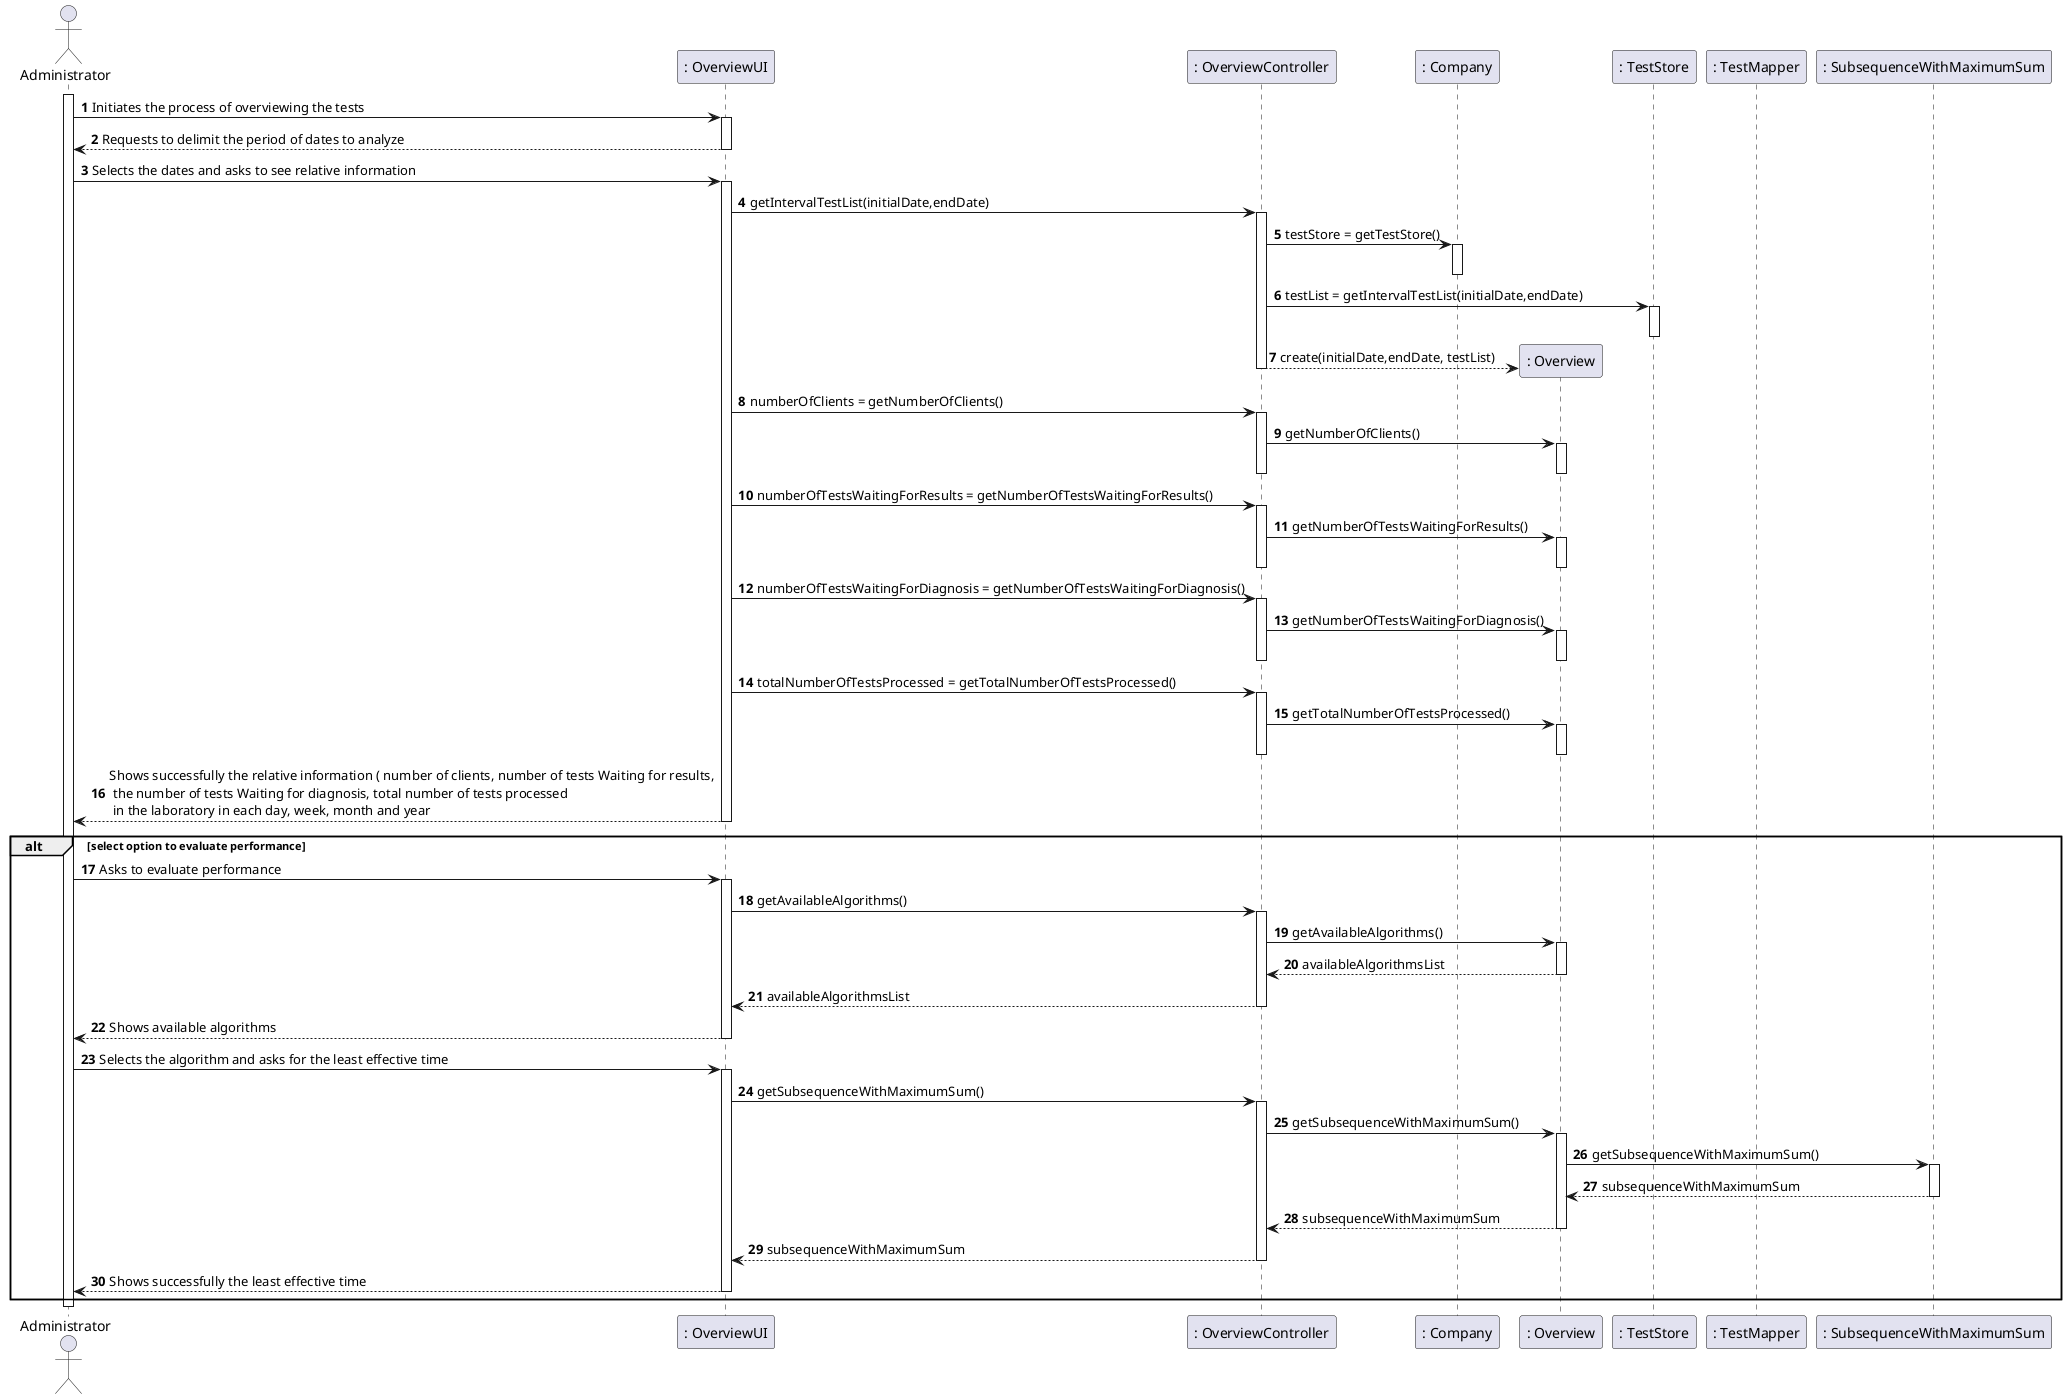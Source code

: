@startuml
autonumber
'hide footbox
actor "Administrator" as ADMIN

participant ": OverviewUI" as UI
participant ": OverviewController" as CTRL
participant ": Company" as COMP
participant ": Overview" as OVERVIEW
participant ": TestStore" as TS
participant ": TestMapper" as tMAPPER
participant ": SubsequenceWithMaximumSum" as interface

activate ADMIN
ADMIN -> UI : Initiates the process of overviewing the tests
activate UI
UI --> ADMIN : Requests to delimit the period of dates to analyze
deactivate UI

ADMIN -> UI : Selects the dates and asks to see relative information
activate UI
UI -> CTRL : getIntervalTestList(initialDate,endDate)
activate CTRL

CTRL -> COMP : testStore = getTestStore()
activate COMP
deactivate COMP
CTRL -> TS : testList = getIntervalTestList(initialDate,endDate)
activate TS
deactivate TS
CTRL --> OVERVIEW** : create(initialDate,endDate, testList)
deactivate CTRL

deactivate CTRL
UI -> CTRL : numberOfClients = getNumberOfClients()
activate CTRL
CTRL -> OVERVIEW : getNumberOfClients()
activate OVERVIEW
deactivate OVERVIEW
deactivate CTRL

UI -> CTRL : numberOfTestsWaitingForResults = getNumberOfTestsWaitingForResults()
activate CTRL
CTRL -> OVERVIEW : getNumberOfTestsWaitingForResults()
activate OVERVIEW
deactivate OVERVIEW
deactivate CTRL

UI -> CTRL : numberOfTestsWaitingForDiagnosis = getNumberOfTestsWaitingForDiagnosis()
activate CTRL
CTRL -> OVERVIEW : getNumberOfTestsWaitingForDiagnosis()
activate OVERVIEW
deactivate OVERVIEW
deactivate CTRL

UI -> CTRL : totalNumberOfTestsProcessed = getTotalNumberOfTestsProcessed()
activate CTRL
CTRL -> OVERVIEW : getTotalNumberOfTestsProcessed()
activate OVERVIEW
deactivate OVERVIEW
deactivate CTRL

UI --> ADMIN : Shows successfully the relative information ( number of clients, number of tests Waiting for results,\n the number of tests Waiting for diagnosis, total number of tests processed \n in the laboratory in each day, week, month and year
deactivate UI
alt select option to evaluate performance
ADMIN -> UI : Asks to evaluate performance
activate UI
UI -> CTRL : getAvailableAlgorithms()
activate CTRL
CTRL -> OVERVIEW : getAvailableAlgorithms()
activate OVERVIEW
OVERVIEW --> CTRL : availableAlgorithmsList
deactivate OVERVIEW
CTRL --> UI : availableAlgorithmsList
deactivate CTRL
UI --> ADMIN : Shows available algorithms
deactivate UI

ADMIN -> UI : Selects the algorithm and asks for the least effective time
activate UI
UI -> CTRL : getSubsequenceWithMaximumSum()
activate CTRL
CTRL -> OVERVIEW : getSubsequenceWithMaximumSum()
activate OVERVIEW
OVERVIEW -> interface : getSubsequenceWithMaximumSum()
activate interface
interface --> OVERVIEW : subsequenceWithMaximumSum
deactivate interface
OVERVIEW --> CTRL : subsequenceWithMaximumSum
deactivate OVERVIEW
CTRL --> UI : subsequenceWithMaximumSum
deactivate CTRL
UI --> ADMIN : Shows successfully the least effective time
deactivate UI
end
deactivate ADMIN

@enduml